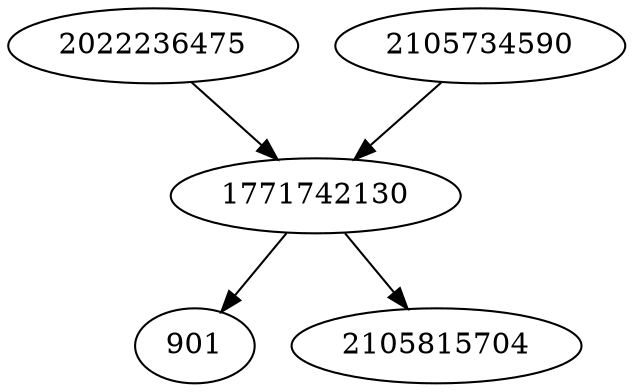 strict digraph  {
901;
1771742130;
2105815704;
2022236475;
2105734590;
1771742130 -> 901;
1771742130 -> 2105815704;
2022236475 -> 1771742130;
2105734590 -> 1771742130;
}
